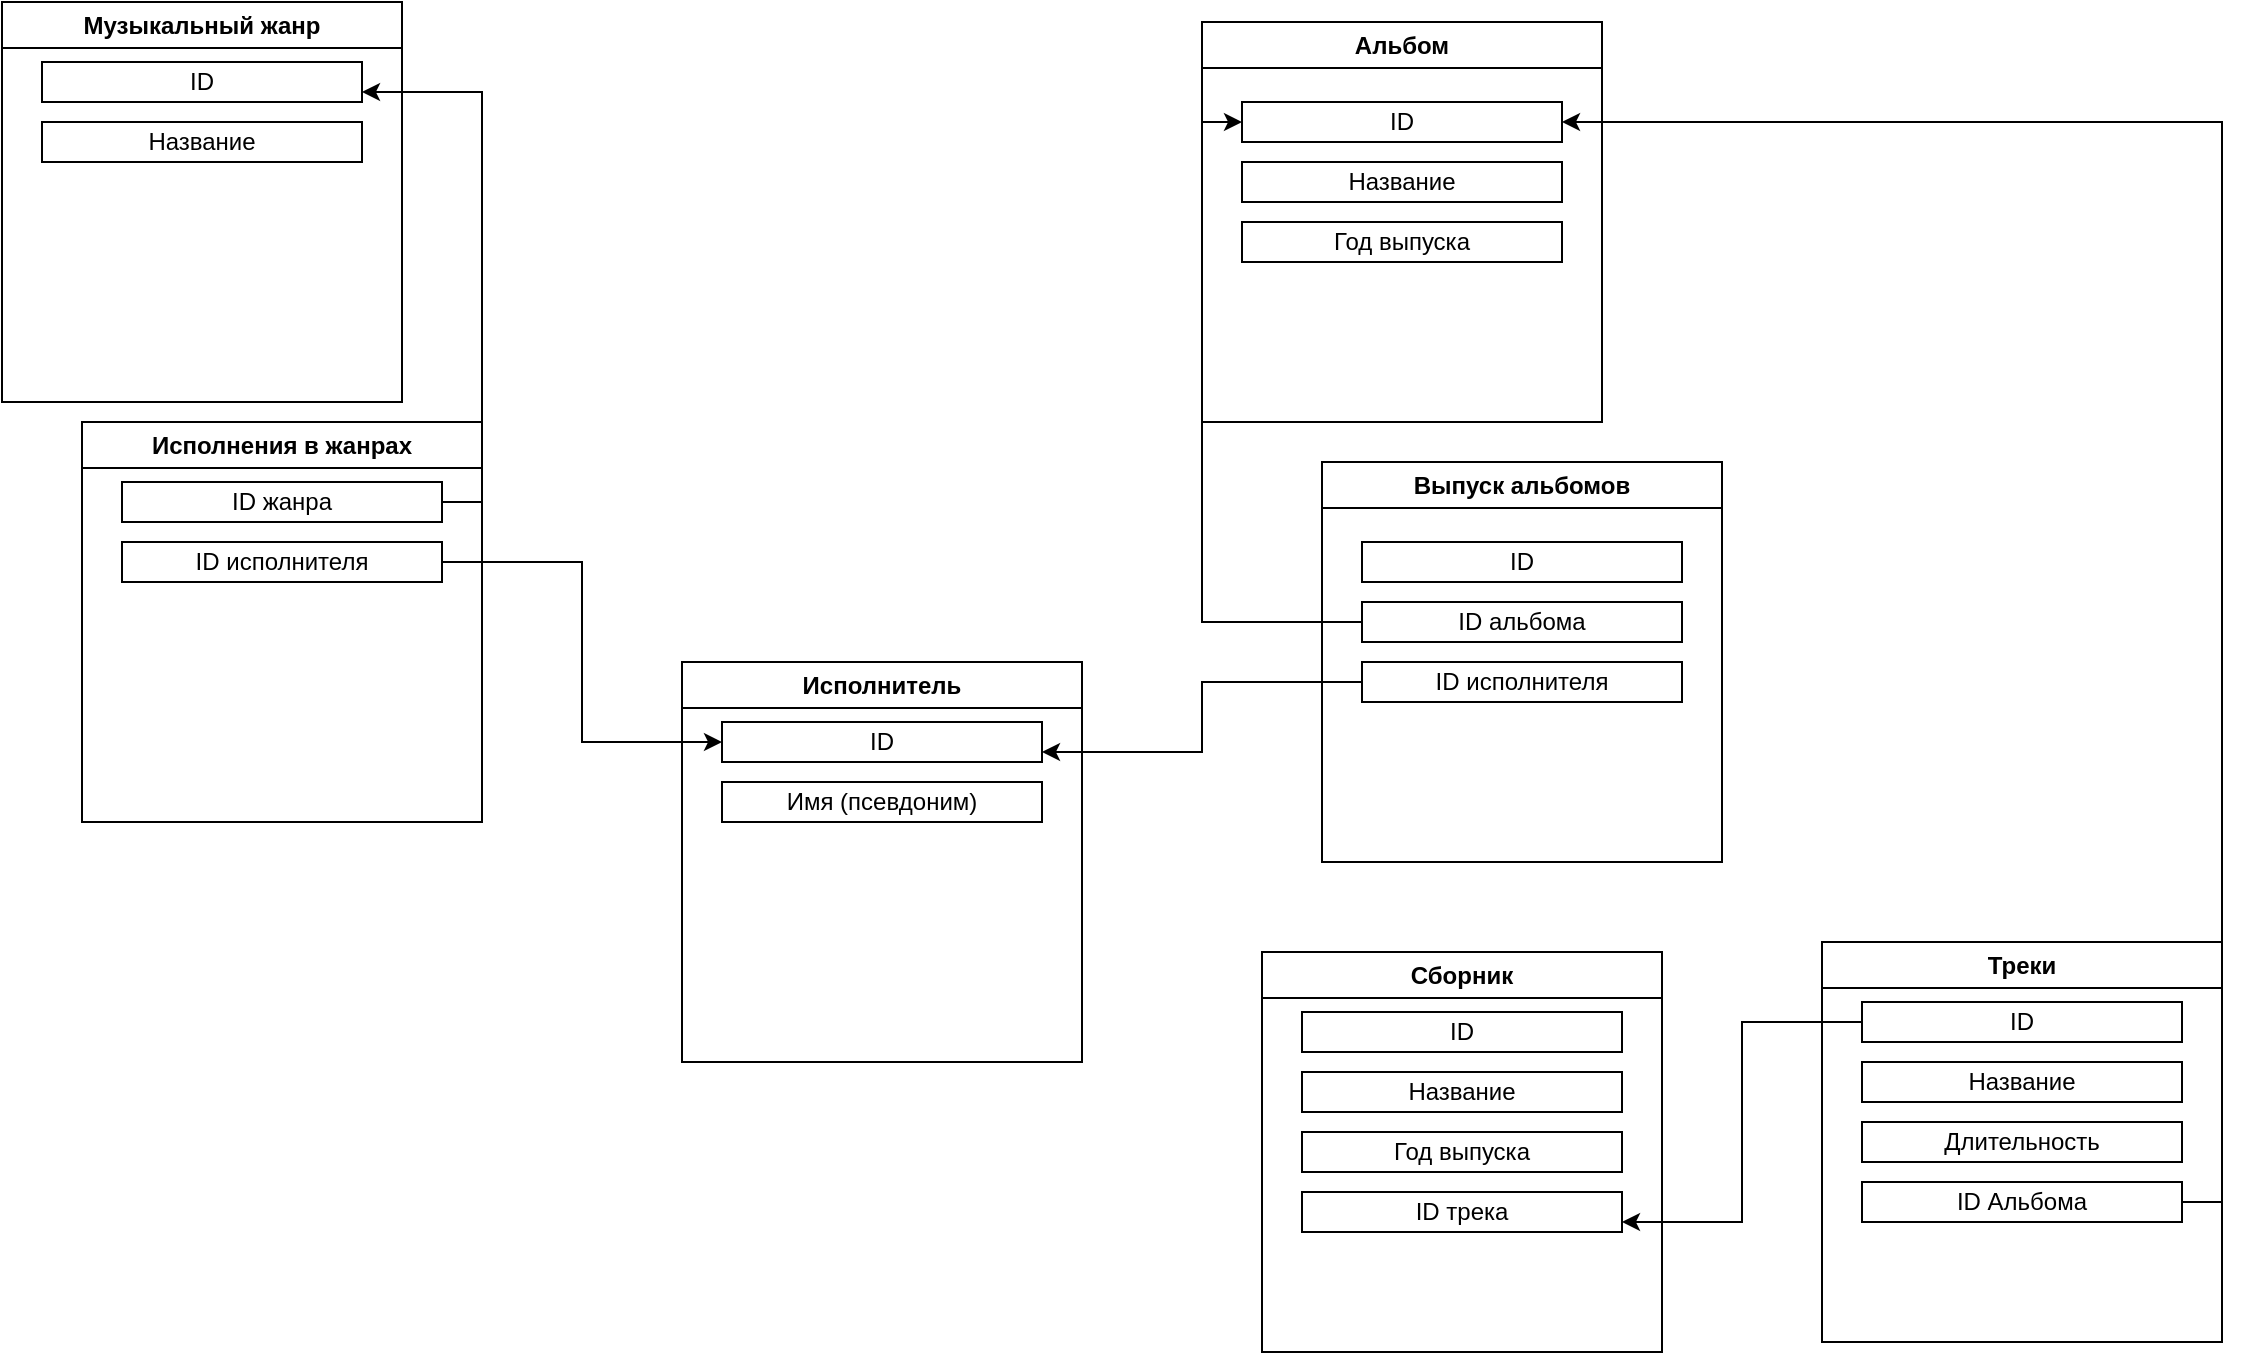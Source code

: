 <mxfile version="20.5.3" type="device"><diagram id="baBJYzv8P-3WxWREJ_tF" name="Страница 1"><mxGraphModel dx="2249" dy="752" grid="1" gridSize="10" guides="1" tooltips="1" connect="1" arrows="1" fold="1" page="1" pageScale="1" pageWidth="827" pageHeight="1169" math="0" shadow="0"><root><mxCell id="0"/><mxCell id="1" parent="0"/><mxCell id="JvX6zLtFAaErWHVsJA5v-1" value="Музыкальный жанр" style="swimlane;whiteSpace=wrap;html=1;" parent="1" vertex="1"><mxGeometry x="-100" y="10" width="200" height="200" as="geometry"/></mxCell><mxCell id="JvX6zLtFAaErWHVsJA5v-7" value="ID " style="whiteSpace=wrap;html=1;align=center;" parent="JvX6zLtFAaErWHVsJA5v-1" vertex="1"><mxGeometry x="20" y="30" width="160" height="20" as="geometry"/></mxCell><mxCell id="JvX6zLtFAaErWHVsJA5v-13" value="Название" style="whiteSpace=wrap;html=1;align=center;" parent="JvX6zLtFAaErWHVsJA5v-1" vertex="1"><mxGeometry x="20" y="60" width="160" height="20" as="geometry"/></mxCell><mxCell id="JvX6zLtFAaErWHVsJA5v-2" value="Исполнитель" style="swimlane;whiteSpace=wrap;html=1;" parent="1" vertex="1"><mxGeometry x="240" y="340" width="200" height="200" as="geometry"/></mxCell><mxCell id="JvX6zLtFAaErWHVsJA5v-9" value="ID " style="whiteSpace=wrap;html=1;align=center;" parent="JvX6zLtFAaErWHVsJA5v-2" vertex="1"><mxGeometry x="20" y="30" width="160" height="20" as="geometry"/></mxCell><mxCell id="JvX6zLtFAaErWHVsJA5v-8" value="Имя (псевдоним)" style="whiteSpace=wrap;html=1;align=center;" parent="JvX6zLtFAaErWHVsJA5v-2" vertex="1"><mxGeometry x="20" y="60" width="160" height="20" as="geometry"/></mxCell><mxCell id="JvX6zLtFAaErWHVsJA5v-3" value="Альбом" style="swimlane;whiteSpace=wrap;html=1;" parent="1" vertex="1"><mxGeometry x="500" y="20" width="200" height="200" as="geometry"/></mxCell><mxCell id="JvX6zLtFAaErWHVsJA5v-10" value="ID " style="whiteSpace=wrap;html=1;align=center;" parent="JvX6zLtFAaErWHVsJA5v-3" vertex="1"><mxGeometry x="20" y="40" width="160" height="20" as="geometry"/></mxCell><mxCell id="JvX6zLtFAaErWHVsJA5v-16" value="Название" style="whiteSpace=wrap;html=1;align=center;" parent="JvX6zLtFAaErWHVsJA5v-3" vertex="1"><mxGeometry x="20" y="70" width="160" height="20" as="geometry"/></mxCell><mxCell id="JvX6zLtFAaErWHVsJA5v-19" value="Год выпуска" style="whiteSpace=wrap;html=1;align=center;" parent="JvX6zLtFAaErWHVsJA5v-3" vertex="1"><mxGeometry x="20" y="100" width="160" height="20" as="geometry"/></mxCell><mxCell id="JvX6zLtFAaErWHVsJA5v-4" value="Треки" style="swimlane;whiteSpace=wrap;html=1;" parent="1" vertex="1"><mxGeometry x="810" y="480" width="200" height="200" as="geometry"/></mxCell><mxCell id="JvX6zLtFAaErWHVsJA5v-11" value="ID " style="whiteSpace=wrap;html=1;align=center;" parent="JvX6zLtFAaErWHVsJA5v-4" vertex="1"><mxGeometry x="20" y="30" width="160" height="20" as="geometry"/></mxCell><mxCell id="JvX6zLtFAaErWHVsJA5v-23" value="Название" style="whiteSpace=wrap;html=1;align=center;" parent="JvX6zLtFAaErWHVsJA5v-4" vertex="1"><mxGeometry x="20" y="60" width="160" height="20" as="geometry"/></mxCell><mxCell id="JvX6zLtFAaErWHVsJA5v-24" value="Длительность" style="whiteSpace=wrap;html=1;align=center;" parent="JvX6zLtFAaErWHVsJA5v-4" vertex="1"><mxGeometry x="20" y="90" width="160" height="20" as="geometry"/></mxCell><mxCell id="JvX6zLtFAaErWHVsJA5v-25" value="ID Альбома" style="whiteSpace=wrap;html=1;align=center;" parent="JvX6zLtFAaErWHVsJA5v-4" vertex="1"><mxGeometry x="20" y="120" width="160" height="20" as="geometry"/></mxCell><mxCell id="4wg6tEwNDuEZ4Z9LBUeq-9" style="edgeStyle=orthogonalEdgeStyle;rounded=0;orthogonalLoop=1;jettySize=auto;html=1;exitX=1;exitY=0.5;exitDx=0;exitDy=0;entryX=1;entryY=0.5;entryDx=0;entryDy=0;" parent="1" source="JvX6zLtFAaErWHVsJA5v-25" target="JvX6zLtFAaErWHVsJA5v-10" edge="1"><mxGeometry relative="1" as="geometry"/></mxCell><mxCell id="4wg6tEwNDuEZ4Z9LBUeq-14" value="Сборник" style="swimlane;whiteSpace=wrap;html=1;" parent="1" vertex="1"><mxGeometry x="530" y="485" width="200" height="200" as="geometry"/></mxCell><mxCell id="4wg6tEwNDuEZ4Z9LBUeq-15" value="ID " style="whiteSpace=wrap;html=1;align=center;" parent="4wg6tEwNDuEZ4Z9LBUeq-14" vertex="1"><mxGeometry x="20" y="30" width="160" height="20" as="geometry"/></mxCell><mxCell id="4wg6tEwNDuEZ4Z9LBUeq-16" value="Название" style="whiteSpace=wrap;html=1;align=center;" parent="4wg6tEwNDuEZ4Z9LBUeq-14" vertex="1"><mxGeometry x="20" y="60" width="160" height="20" as="geometry"/></mxCell><mxCell id="4wg6tEwNDuEZ4Z9LBUeq-17" value="Год выпуска" style="whiteSpace=wrap;html=1;align=center;" parent="4wg6tEwNDuEZ4Z9LBUeq-14" vertex="1"><mxGeometry x="20" y="90" width="160" height="20" as="geometry"/></mxCell><mxCell id="4wg6tEwNDuEZ4Z9LBUeq-18" value="ID трека" style="whiteSpace=wrap;html=1;align=center;" parent="4wg6tEwNDuEZ4Z9LBUeq-14" vertex="1"><mxGeometry x="20" y="120" width="160" height="20" as="geometry"/></mxCell><mxCell id="4wg6tEwNDuEZ4Z9LBUeq-20" style="edgeStyle=orthogonalEdgeStyle;rounded=0;orthogonalLoop=1;jettySize=auto;html=1;exitX=0;exitY=0.5;exitDx=0;exitDy=0;entryX=1;entryY=0.75;entryDx=0;entryDy=0;" parent="1" source="JvX6zLtFAaErWHVsJA5v-11" target="4wg6tEwNDuEZ4Z9LBUeq-18" edge="1"><mxGeometry relative="1" as="geometry"/></mxCell><mxCell id="4wg6tEwNDuEZ4Z9LBUeq-21" value="Исполнения в жанрах" style="swimlane;whiteSpace=wrap;html=1;" parent="1" vertex="1"><mxGeometry x="-60" y="220" width="200" height="200" as="geometry"/></mxCell><mxCell id="4wg6tEwNDuEZ4Z9LBUeq-22" value="ID жанра" style="whiteSpace=wrap;html=1;align=center;" parent="4wg6tEwNDuEZ4Z9LBUeq-21" vertex="1"><mxGeometry x="20" y="30" width="160" height="20" as="geometry"/></mxCell><mxCell id="4wg6tEwNDuEZ4Z9LBUeq-23" value="ID исполнителя" style="whiteSpace=wrap;html=1;align=center;" parent="4wg6tEwNDuEZ4Z9LBUeq-21" vertex="1"><mxGeometry x="20" y="60" width="160" height="20" as="geometry"/></mxCell><mxCell id="4wg6tEwNDuEZ4Z9LBUeq-25" style="edgeStyle=orthogonalEdgeStyle;rounded=0;orthogonalLoop=1;jettySize=auto;html=1;exitX=1;exitY=0.5;exitDx=0;exitDy=0;entryX=0;entryY=0.5;entryDx=0;entryDy=0;" parent="1" source="4wg6tEwNDuEZ4Z9LBUeq-23" target="JvX6zLtFAaErWHVsJA5v-9" edge="1"><mxGeometry relative="1" as="geometry"/></mxCell><mxCell id="4wg6tEwNDuEZ4Z9LBUeq-27" style="edgeStyle=orthogonalEdgeStyle;rounded=0;orthogonalLoop=1;jettySize=auto;html=1;exitX=1;exitY=0.5;exitDx=0;exitDy=0;entryX=1;entryY=0.75;entryDx=0;entryDy=0;" parent="1" source="4wg6tEwNDuEZ4Z9LBUeq-22" target="JvX6zLtFAaErWHVsJA5v-7" edge="1"><mxGeometry relative="1" as="geometry"/></mxCell><mxCell id="4wg6tEwNDuEZ4Z9LBUeq-28" value="Выпуск альбомов" style="swimlane;whiteSpace=wrap;html=1;" parent="1" vertex="1"><mxGeometry x="560" y="240" width="200" height="200" as="geometry"/></mxCell><mxCell id="4wg6tEwNDuEZ4Z9LBUeq-29" value="ID альбома" style="whiteSpace=wrap;html=1;align=center;" parent="4wg6tEwNDuEZ4Z9LBUeq-28" vertex="1"><mxGeometry x="20" y="70" width="160" height="20" as="geometry"/></mxCell><mxCell id="4wg6tEwNDuEZ4Z9LBUeq-32" value="ID исполнителя" style="whiteSpace=wrap;html=1;align=center;" parent="4wg6tEwNDuEZ4Z9LBUeq-28" vertex="1"><mxGeometry x="20" y="100" width="160" height="20" as="geometry"/></mxCell><mxCell id="eUXO7FeaHyenPhyVncQU-1" value="&lt;div&gt;ID&lt;/div&gt;" style="whiteSpace=wrap;html=1;align=center;" vertex="1" parent="4wg6tEwNDuEZ4Z9LBUeq-28"><mxGeometry x="20" y="40" width="160" height="20" as="geometry"/></mxCell><mxCell id="4wg6tEwNDuEZ4Z9LBUeq-37" style="edgeStyle=orthogonalEdgeStyle;rounded=0;orthogonalLoop=1;jettySize=auto;html=1;exitX=0;exitY=0.5;exitDx=0;exitDy=0;entryX=0;entryY=0.5;entryDx=0;entryDy=0;" parent="1" source="4wg6tEwNDuEZ4Z9LBUeq-29" target="JvX6zLtFAaErWHVsJA5v-10" edge="1"><mxGeometry relative="1" as="geometry"/></mxCell><mxCell id="4wg6tEwNDuEZ4Z9LBUeq-39" style="edgeStyle=orthogonalEdgeStyle;rounded=0;orthogonalLoop=1;jettySize=auto;html=1;exitX=0;exitY=0.5;exitDx=0;exitDy=0;entryX=1;entryY=0.75;entryDx=0;entryDy=0;" parent="1" source="4wg6tEwNDuEZ4Z9LBUeq-32" target="JvX6zLtFAaErWHVsJA5v-9" edge="1"><mxGeometry relative="1" as="geometry"/></mxCell></root></mxGraphModel></diagram></mxfile>